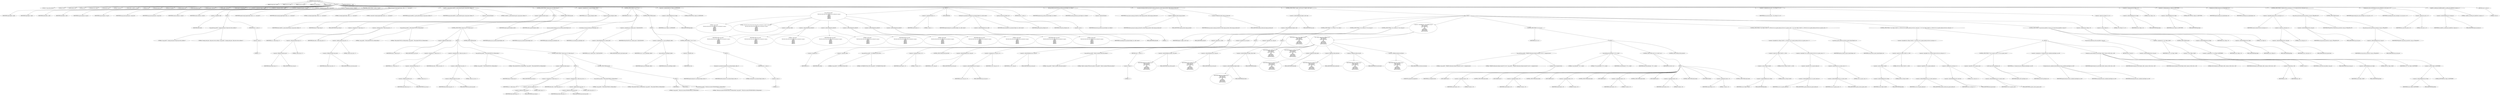digraph hostapd_notif_assoc {  
"1000117" [label = "(METHOD,hostapd_notif_assoc)" ]
"1000118" [label = "(PARAM,hostapd_data *hapd)" ]
"1000119" [label = "(PARAM,const u8 *addr)" ]
"1000120" [label = "(PARAM,const u8 *req_ies)" ]
"1000121" [label = "(PARAM,size_t req_ies_len)" ]
"1000122" [label = "(PARAM,int reassoc)" ]
"1000123" [label = "(BLOCK,,)" ]
"1000124" [label = "(LOCAL,v5: wpa_state_machine *)" ]
"1000125" [label = "(LOCAL,v6: u32)" ]
"1000126" [label = "(LOCAL,reason: u16)" ]
"1000127" [label = "(LOCAL,p: u8 *)" ]
"1000128" [label = "(LOCAL,buf: u8 [ 1064 ])" ]
"1000129" [label = "(LOCAL,ielen: size_t)" ]
"1000130" [label = "(LOCAL,ie: const u8 *)" ]
"1000131" [label = "(LOCAL,elems: ieee802_11_elems)" ]
"1000132" [label = "(LOCAL,res: int)" ]
"1000133" [label = "(LOCAL,new_assoc: int)" ]
"1000134" [label = "(LOCAL,sta: sta_info *)" ]
"1000135" [label = "(LOCAL,reassoca: int)" ]
"1000136" [label = "(LOCAL,req_ies_lena: size_t)" ]
"1000137" [label = "(LOCAL,req_iesa: const u8 *)" ]
"1000138" [label = "(LOCAL,addra: const u8 *)" ]
"1000139" [label = "(LOCAL,hapda: hostapd_data *)" ]
"1000140" [label = "(<operator>.assignment,hapda = hapd)" ]
"1000141" [label = "(IDENTIFIER,hapda,hapda = hapd)" ]
"1000142" [label = "(IDENTIFIER,hapd,hapda = hapd)" ]
"1000143" [label = "(<operator>.assignment,addra = addr)" ]
"1000144" [label = "(IDENTIFIER,addra,addra = addr)" ]
"1000145" [label = "(IDENTIFIER,addr,addra = addr)" ]
"1000146" [label = "(<operator>.assignment,req_iesa = req_ies)" ]
"1000147" [label = "(IDENTIFIER,req_iesa,req_iesa = req_ies)" ]
"1000148" [label = "(IDENTIFIER,req_ies,req_iesa = req_ies)" ]
"1000149" [label = "(<operator>.assignment,req_ies_lena = req_ies_len)" ]
"1000150" [label = "(IDENTIFIER,req_ies_lena,req_ies_lena = req_ies_len)" ]
"1000151" [label = "(IDENTIFIER,req_ies_len,req_ies_lena = req_ies_len)" ]
"1000152" [label = "(<operator>.assignment,reassoca = reassoc)" ]
"1000153" [label = "(IDENTIFIER,reassoca,reassoca = reassoc)" ]
"1000154" [label = "(IDENTIFIER,reassoc,reassoca = reassoc)" ]
"1000155" [label = "(CONTROL_STRUCTURE,if ( !addr ),if ( !addr ))" ]
"1000156" [label = "(<operator>.logicalNot,!addr)" ]
"1000157" [label = "(IDENTIFIER,addr,!addr)" ]
"1000158" [label = "(BLOCK,,)" ]
"1000159" [label = "(wpa_printf,wpa_printf(2, \"hostapd_notif_assoc: Skip event with no address\"))" ]
"1000160" [label = "(LITERAL,2,wpa_printf(2, \"hostapd_notif_assoc: Skip event with no address\"))" ]
"1000161" [label = "(LITERAL,\"hostapd_notif_assoc: Skip event with no address\",wpa_printf(2, \"hostapd_notif_assoc: Skip event with no address\"))" ]
"1000162" [label = "(RETURN,return -1;,return -1;)" ]
"1000163" [label = "(<operator>.minus,-1)" ]
"1000164" [label = "(LITERAL,1,-1)" ]
"1000165" [label = "(hostapd_logger,hostapd_logger(hapda, addra, 1u, 2, \"associated\"))" ]
"1000166" [label = "(IDENTIFIER,hapda,hostapd_logger(hapda, addra, 1u, 2, \"associated\"))" ]
"1000167" [label = "(IDENTIFIER,addra,hostapd_logger(hapda, addra, 1u, 2, \"associated\"))" ]
"1000168" [label = "(LITERAL,1u,hostapd_logger(hapda, addra, 1u, 2, \"associated\"))" ]
"1000169" [label = "(LITERAL,2,hostapd_logger(hapda, addra, 1u, 2, \"associated\"))" ]
"1000170" [label = "(LITERAL,\"associated\",hostapd_logger(hapda, addra, 1u, 2, \"associated\"))" ]
"1000171" [label = "(ieee802_11_parse_elems,ieee802_11_parse_elems(req_iesa, req_ies_lena, &elems, 0))" ]
"1000172" [label = "(IDENTIFIER,req_iesa,ieee802_11_parse_elems(req_iesa, req_ies_lena, &elems, 0))" ]
"1000173" [label = "(IDENTIFIER,req_ies_lena,ieee802_11_parse_elems(req_iesa, req_ies_lena, &elems, 0))" ]
"1000174" [label = "(<operator>.addressOf,&elems)" ]
"1000175" [label = "(IDENTIFIER,elems,ieee802_11_parse_elems(req_iesa, req_ies_lena, &elems, 0))" ]
"1000176" [label = "(LITERAL,0,ieee802_11_parse_elems(req_iesa, req_ies_lena, &elems, 0))" ]
"1000177" [label = "(CONTROL_STRUCTURE,if ( elems.wps_ie ),if ( elems.wps_ie ))" ]
"1000178" [label = "(<operator>.fieldAccess,elems.wps_ie)" ]
"1000179" [label = "(IDENTIFIER,elems,if ( elems.wps_ie ))" ]
"1000180" [label = "(FIELD_IDENTIFIER,wps_ie,wps_ie)" ]
"1000181" [label = "(BLOCK,,)" ]
"1000182" [label = "(<operator>.assignment,ie = elems.wps_ie - 2)" ]
"1000183" [label = "(IDENTIFIER,ie,ie = elems.wps_ie - 2)" ]
"1000184" [label = "(<operator>.subtraction,elems.wps_ie - 2)" ]
"1000185" [label = "(<operator>.fieldAccess,elems.wps_ie)" ]
"1000186" [label = "(IDENTIFIER,elems,elems.wps_ie - 2)" ]
"1000187" [label = "(FIELD_IDENTIFIER,wps_ie,wps_ie)" ]
"1000188" [label = "(LITERAL,2,elems.wps_ie - 2)" ]
"1000189" [label = "(<operator>.assignment,ielen = elems.wps_ie_len + 2)" ]
"1000190" [label = "(IDENTIFIER,ielen,ielen = elems.wps_ie_len + 2)" ]
"1000191" [label = "(<operator>.addition,elems.wps_ie_len + 2)" ]
"1000192" [label = "(<operator>.fieldAccess,elems.wps_ie_len)" ]
"1000193" [label = "(IDENTIFIER,elems,elems.wps_ie_len + 2)" ]
"1000194" [label = "(FIELD_IDENTIFIER,wps_ie_len,wps_ie_len)" ]
"1000195" [label = "(LITERAL,2,elems.wps_ie_len + 2)" ]
"1000196" [label = "(wpa_printf,wpa_printf(2, \"STA included WPS IE in (Re)AssocReq\"))" ]
"1000197" [label = "(LITERAL,2,wpa_printf(2, \"STA included WPS IE in (Re)AssocReq\"))" ]
"1000198" [label = "(LITERAL,\"STA included WPS IE in (Re)AssocReq\",wpa_printf(2, \"STA included WPS IE in (Re)AssocReq\"))" ]
"1000199" [label = "(CONTROL_STRUCTURE,else,else)" ]
"1000200" [label = "(CONTROL_STRUCTURE,if ( elems.rsn_ie ),if ( elems.rsn_ie ))" ]
"1000201" [label = "(<operator>.fieldAccess,elems.rsn_ie)" ]
"1000202" [label = "(IDENTIFIER,elems,if ( elems.rsn_ie ))" ]
"1000203" [label = "(FIELD_IDENTIFIER,rsn_ie,rsn_ie)" ]
"1000204" [label = "(BLOCK,,)" ]
"1000205" [label = "(<operator>.assignment,ie = elems.rsn_ie - 2)" ]
"1000206" [label = "(IDENTIFIER,ie,ie = elems.rsn_ie - 2)" ]
"1000207" [label = "(<operator>.subtraction,elems.rsn_ie - 2)" ]
"1000208" [label = "(<operator>.fieldAccess,elems.rsn_ie)" ]
"1000209" [label = "(IDENTIFIER,elems,elems.rsn_ie - 2)" ]
"1000210" [label = "(FIELD_IDENTIFIER,rsn_ie,rsn_ie)" ]
"1000211" [label = "(LITERAL,2,elems.rsn_ie - 2)" ]
"1000212" [label = "(<operator>.assignment,ielen = elems.rsn_ie_len + 2)" ]
"1000213" [label = "(IDENTIFIER,ielen,ielen = elems.rsn_ie_len + 2)" ]
"1000214" [label = "(<operator>.addition,elems.rsn_ie_len + 2)" ]
"1000215" [label = "(<operator>.fieldAccess,elems.rsn_ie_len)" ]
"1000216" [label = "(IDENTIFIER,elems,elems.rsn_ie_len + 2)" ]
"1000217" [label = "(FIELD_IDENTIFIER,rsn_ie_len,rsn_ie_len)" ]
"1000218" [label = "(LITERAL,2,elems.rsn_ie_len + 2)" ]
"1000219" [label = "(wpa_printf,wpa_printf(2, \"STA included RSN IE in (Re)AssocReq\"))" ]
"1000220" [label = "(LITERAL,2,wpa_printf(2, \"STA included RSN IE in (Re)AssocReq\"))" ]
"1000221" [label = "(LITERAL,\"STA included RSN IE in (Re)AssocReq\",wpa_printf(2, \"STA included RSN IE in (Re)AssocReq\"))" ]
"1000222" [label = "(CONTROL_STRUCTURE,else,else)" ]
"1000223" [label = "(CONTROL_STRUCTURE,if ( elems.wpa_ie ),if ( elems.wpa_ie ))" ]
"1000224" [label = "(<operator>.fieldAccess,elems.wpa_ie)" ]
"1000225" [label = "(IDENTIFIER,elems,if ( elems.wpa_ie ))" ]
"1000226" [label = "(FIELD_IDENTIFIER,wpa_ie,wpa_ie)" ]
"1000227" [label = "(BLOCK,,)" ]
"1000228" [label = "(<operator>.assignment,ie = elems.wpa_ie - 2)" ]
"1000229" [label = "(IDENTIFIER,ie,ie = elems.wpa_ie - 2)" ]
"1000230" [label = "(<operator>.subtraction,elems.wpa_ie - 2)" ]
"1000231" [label = "(<operator>.fieldAccess,elems.wpa_ie)" ]
"1000232" [label = "(IDENTIFIER,elems,elems.wpa_ie - 2)" ]
"1000233" [label = "(FIELD_IDENTIFIER,wpa_ie,wpa_ie)" ]
"1000234" [label = "(LITERAL,2,elems.wpa_ie - 2)" ]
"1000235" [label = "(<operator>.assignment,ielen = elems.wpa_ie_len + 2)" ]
"1000236" [label = "(IDENTIFIER,ielen,ielen = elems.wpa_ie_len + 2)" ]
"1000237" [label = "(<operator>.addition,elems.wpa_ie_len + 2)" ]
"1000238" [label = "(<operator>.fieldAccess,elems.wpa_ie_len)" ]
"1000239" [label = "(IDENTIFIER,elems,elems.wpa_ie_len + 2)" ]
"1000240" [label = "(FIELD_IDENTIFIER,wpa_ie_len,wpa_ie_len)" ]
"1000241" [label = "(LITERAL,2,elems.wpa_ie_len + 2)" ]
"1000242" [label = "(wpa_printf,wpa_printf(2, \"STA included WPA IE in (Re)AssocReq\"))" ]
"1000243" [label = "(LITERAL,2,wpa_printf(2, \"STA included WPA IE in (Re)AssocReq\"))" ]
"1000244" [label = "(LITERAL,\"STA included WPA IE in (Re)AssocReq\",wpa_printf(2, \"STA included WPA IE in (Re)AssocReq\"))" ]
"1000245" [label = "(CONTROL_STRUCTURE,else,else)" ]
"1000246" [label = "(BLOCK,,)" ]
"1000247" [label = "(IDENTIFIER,L,)" ]
"1000248" [label = "(IDENTIFIER,L,)" ]
"1000249" [label = "(wpa_printf,wpa_printf(2, \"STA did not include WPS/RSN/WPA IE in (Re)AssocReq\"))" ]
"1000250" [label = "(LITERAL,2,wpa_printf(2, \"STA did not include WPS/RSN/WPA IE in (Re)AssocReq\"))" ]
"1000251" [label = "(LITERAL,\"STA did not include WPS/RSN/WPA IE in (Re)AssocReq\",wpa_printf(2, \"STA did not include WPS/RSN/WPA IE in (Re)AssocReq\"))" ]
"1000252" [label = "(<operator>.assignment,sta = ap_get_sta(hapda, addra))" ]
"1000253" [label = "(IDENTIFIER,sta,sta = ap_get_sta(hapda, addra))" ]
"1000254" [label = "(ap_get_sta,ap_get_sta(hapda, addra))" ]
"1000255" [label = "(IDENTIFIER,hapda,ap_get_sta(hapda, addra))" ]
"1000256" [label = "(IDENTIFIER,addra,ap_get_sta(hapda, addra))" ]
"1000257" [label = "(CONTROL_STRUCTURE,if ( sta ),if ( sta ))" ]
"1000258" [label = "(IDENTIFIER,sta,if ( sta ))" ]
"1000259" [label = "(BLOCK,,)" ]
"1000260" [label = "(ap_sta_no_session_timeout,ap_sta_no_session_timeout(hapda, sta))" ]
"1000261" [label = "(IDENTIFIER,hapda,ap_sta_no_session_timeout(hapda, sta))" ]
"1000262" [label = "(IDENTIFIER,sta,ap_sta_no_session_timeout(hapda, sta))" ]
"1000263" [label = "(accounting_sta_stop,accounting_sta_stop(hapda, sta))" ]
"1000264" [label = "(IDENTIFIER,hapda,accounting_sta_stop(hapda, sta))" ]
"1000265" [label = "(IDENTIFIER,sta,accounting_sta_stop(hapda, sta))" ]
"1000266" [label = "(<operator>.assignment,sta->timeout_next = STA_NULLFUNC)" ]
"1000267" [label = "(<operator>.indirectFieldAccess,sta->timeout_next)" ]
"1000268" [label = "(IDENTIFIER,sta,sta->timeout_next = STA_NULLFUNC)" ]
"1000269" [label = "(FIELD_IDENTIFIER,timeout_next,timeout_next)" ]
"1000270" [label = "(IDENTIFIER,STA_NULLFUNC,sta->timeout_next = STA_NULLFUNC)" ]
"1000271" [label = "(CONTROL_STRUCTURE,else,else)" ]
"1000272" [label = "(BLOCK,,)" ]
"1000273" [label = "(<operator>.assignment,sta = ap_sta_add(hapda, addra))" ]
"1000274" [label = "(IDENTIFIER,sta,sta = ap_sta_add(hapda, addra))" ]
"1000275" [label = "(ap_sta_add,ap_sta_add(hapda, addra))" ]
"1000276" [label = "(IDENTIFIER,hapda,ap_sta_add(hapda, addra))" ]
"1000277" [label = "(IDENTIFIER,addra,ap_sta_add(hapda, addra))" ]
"1000278" [label = "(CONTROL_STRUCTURE,if ( !sta ),if ( !sta ))" ]
"1000279" [label = "(<operator>.logicalNot,!sta)" ]
"1000280" [label = "(IDENTIFIER,sta,!sta)" ]
"1000281" [label = "(BLOCK,,)" ]
"1000282" [label = "(hostapd_drv_sta_disassoc,hostapd_drv_sta_disassoc(hapda, addra, 5))" ]
"1000283" [label = "(IDENTIFIER,hapda,hostapd_drv_sta_disassoc(hapda, addra, 5))" ]
"1000284" [label = "(IDENTIFIER,addra,hostapd_drv_sta_disassoc(hapda, addra, 5))" ]
"1000285" [label = "(LITERAL,5,hostapd_drv_sta_disassoc(hapda, addra, 5))" ]
"1000286" [label = "(RETURN,return -1;,return -1;)" ]
"1000287" [label = "(<operator>.minus,-1)" ]
"1000288" [label = "(LITERAL,1,-1)" ]
"1000289" [label = "(<operators>.assignmentAnd,sta->flags &= 0xFFFECFFF)" ]
"1000290" [label = "(<operator>.indirectFieldAccess,sta->flags)" ]
"1000291" [label = "(IDENTIFIER,sta,sta->flags &= 0xFFFECFFF)" ]
"1000292" [label = "(FIELD_IDENTIFIER,flags,flags)" ]
"1000293" [label = "(LITERAL,0xFFFECFFF,sta->flags &= 0xFFFECFFF)" ]
"1000294" [label = "(BLOCK,,)" ]
"1000295" [label = "(wpa_printf,wpa_printf(\n      3,\n      \"STA %02x:%02x:%02x:%02x:%02x:%02x not allowed to connect\",\n      *addra,\n      addra[1],\n      addra[2],\n      addra[3],\n      addra[4],\n      addra[5]))" ]
"1000296" [label = "(LITERAL,3,wpa_printf(\n      3,\n      \"STA %02x:%02x:%02x:%02x:%02x:%02x not allowed to connect\",\n      *addra,\n      addra[1],\n      addra[2],\n      addra[3],\n      addra[4],\n      addra[5]))" ]
"1000297" [label = "(LITERAL,\"STA %02x:%02x:%02x:%02x:%02x:%02x not allowed to connect\",wpa_printf(\n      3,\n      \"STA %02x:%02x:%02x:%02x:%02x:%02x not allowed to connect\",\n      *addra,\n      addra[1],\n      addra[2],\n      addra[3],\n      addra[4],\n      addra[5]))" ]
"1000298" [label = "(<operator>.indirection,*addra)" ]
"1000299" [label = "(IDENTIFIER,addra,wpa_printf(\n      3,\n      \"STA %02x:%02x:%02x:%02x:%02x:%02x not allowed to connect\",\n      *addra,\n      addra[1],\n      addra[2],\n      addra[3],\n      addra[4],\n      addra[5]))" ]
"1000300" [label = "(<operator>.indirectIndexAccess,addra[1])" ]
"1000301" [label = "(IDENTIFIER,addra,wpa_printf(\n      3,\n      \"STA %02x:%02x:%02x:%02x:%02x:%02x not allowed to connect\",\n      *addra,\n      addra[1],\n      addra[2],\n      addra[3],\n      addra[4],\n      addra[5]))" ]
"1000302" [label = "(LITERAL,1,wpa_printf(\n      3,\n      \"STA %02x:%02x:%02x:%02x:%02x:%02x not allowed to connect\",\n      *addra,\n      addra[1],\n      addra[2],\n      addra[3],\n      addra[4],\n      addra[5]))" ]
"1000303" [label = "(<operator>.indirectIndexAccess,addra[2])" ]
"1000304" [label = "(IDENTIFIER,addra,wpa_printf(\n      3,\n      \"STA %02x:%02x:%02x:%02x:%02x:%02x not allowed to connect\",\n      *addra,\n      addra[1],\n      addra[2],\n      addra[3],\n      addra[4],\n      addra[5]))" ]
"1000305" [label = "(LITERAL,2,wpa_printf(\n      3,\n      \"STA %02x:%02x:%02x:%02x:%02x:%02x not allowed to connect\",\n      *addra,\n      addra[1],\n      addra[2],\n      addra[3],\n      addra[4],\n      addra[5]))" ]
"1000306" [label = "(<operator>.indirectIndexAccess,addra[3])" ]
"1000307" [label = "(IDENTIFIER,addra,wpa_printf(\n      3,\n      \"STA %02x:%02x:%02x:%02x:%02x:%02x not allowed to connect\",\n      *addra,\n      addra[1],\n      addra[2],\n      addra[3],\n      addra[4],\n      addra[5]))" ]
"1000308" [label = "(LITERAL,3,wpa_printf(\n      3,\n      \"STA %02x:%02x:%02x:%02x:%02x:%02x not allowed to connect\",\n      *addra,\n      addra[1],\n      addra[2],\n      addra[3],\n      addra[4],\n      addra[5]))" ]
"1000309" [label = "(<operator>.indirectIndexAccess,addra[4])" ]
"1000310" [label = "(IDENTIFIER,addra,wpa_printf(\n      3,\n      \"STA %02x:%02x:%02x:%02x:%02x:%02x not allowed to connect\",\n      *addra,\n      addra[1],\n      addra[2],\n      addra[3],\n      addra[4],\n      addra[5]))" ]
"1000311" [label = "(LITERAL,4,wpa_printf(\n      3,\n      \"STA %02x:%02x:%02x:%02x:%02x:%02x not allowed to connect\",\n      *addra,\n      addra[1],\n      addra[2],\n      addra[3],\n      addra[4],\n      addra[5]))" ]
"1000312" [label = "(<operator>.indirectIndexAccess,addra[5])" ]
"1000313" [label = "(IDENTIFIER,addra,wpa_printf(\n      3,\n      \"STA %02x:%02x:%02x:%02x:%02x:%02x not allowed to connect\",\n      *addra,\n      addra[1],\n      addra[2],\n      addra[3],\n      addra[4],\n      addra[5]))" ]
"1000314" [label = "(LITERAL,5,wpa_printf(\n      3,\n      \"STA %02x:%02x:%02x:%02x:%02x:%02x not allowed to connect\",\n      *addra,\n      addra[1],\n      addra[2],\n      addra[3],\n      addra[4],\n      addra[5]))" ]
"1000315" [label = "(<operator>.assignment,reason = 1)" ]
"1000316" [label = "(IDENTIFIER,reason,reason = 1)" ]
"1000317" [label = "(LITERAL,1,reason = 1)" ]
"1000318" [label = "(JUMP_TARGET,fail)" ]
"1000319" [label = "(hostapd_drv_sta_disassoc,hostapd_drv_sta_disassoc(hapda, sta->addr, reason))" ]
"1000320" [label = "(IDENTIFIER,hapda,hostapd_drv_sta_disassoc(hapda, sta->addr, reason))" ]
"1000321" [label = "(<operator>.indirectFieldAccess,sta->addr)" ]
"1000322" [label = "(IDENTIFIER,sta,hostapd_drv_sta_disassoc(hapda, sta->addr, reason))" ]
"1000323" [label = "(FIELD_IDENTIFIER,addr,addr)" ]
"1000324" [label = "(IDENTIFIER,reason,hostapd_drv_sta_disassoc(hapda, sta->addr, reason))" ]
"1000325" [label = "(ap_free_sta,ap_free_sta(hapda, sta))" ]
"1000326" [label = "(IDENTIFIER,hapda,ap_free_sta(hapda, sta))" ]
"1000327" [label = "(IDENTIFIER,sta,ap_free_sta(hapda, sta))" ]
"1000328" [label = "(RETURN,return -1;,return -1;)" ]
"1000329" [label = "(<operator>.minus,-1)" ]
"1000330" [label = "(LITERAL,1,-1)" ]
"1000331" [label = "(mbo_ap_check_sta_assoc,mbo_ap_check_sta_assoc(hapda, sta, &elems))" ]
"1000332" [label = "(IDENTIFIER,hapda,mbo_ap_check_sta_assoc(hapda, sta, &elems))" ]
"1000333" [label = "(IDENTIFIER,sta,mbo_ap_check_sta_assoc(hapda, sta, &elems))" ]
"1000334" [label = "(<operator>.addressOf,&elems)" ]
"1000335" [label = "(IDENTIFIER,elems,mbo_ap_check_sta_assoc(hapda, sta, &elems))" ]
"1000336" [label = "(ap_copy_sta_supp_op_classes,ap_copy_sta_supp_op_classes(sta, elems.supp_op_classes, elems.supp_op_classes_len))" ]
"1000337" [label = "(IDENTIFIER,sta,ap_copy_sta_supp_op_classes(sta, elems.supp_op_classes, elems.supp_op_classes_len))" ]
"1000338" [label = "(<operator>.fieldAccess,elems.supp_op_classes)" ]
"1000339" [label = "(IDENTIFIER,elems,ap_copy_sta_supp_op_classes(sta, elems.supp_op_classes, elems.supp_op_classes_len))" ]
"1000340" [label = "(FIELD_IDENTIFIER,supp_op_classes,supp_op_classes)" ]
"1000341" [label = "(<operator>.fieldAccess,elems.supp_op_classes_len)" ]
"1000342" [label = "(IDENTIFIER,elems,ap_copy_sta_supp_op_classes(sta, elems.supp_op_classes, elems.supp_op_classes_len))" ]
"1000343" [label = "(FIELD_IDENTIFIER,supp_op_classes_len,supp_op_classes_len)" ]
"1000344" [label = "(CONTROL_STRUCTURE,if ( hapda->conf->wpa ),if ( hapda->conf->wpa ))" ]
"1000345" [label = "(<operator>.indirectFieldAccess,hapda->conf->wpa)" ]
"1000346" [label = "(<operator>.indirectFieldAccess,hapda->conf)" ]
"1000347" [label = "(IDENTIFIER,hapda,if ( hapda->conf->wpa ))" ]
"1000348" [label = "(FIELD_IDENTIFIER,conf,conf)" ]
"1000349" [label = "(FIELD_IDENTIFIER,wpa,wpa)" ]
"1000350" [label = "(BLOCK,,)" ]
"1000351" [label = "(CONTROL_STRUCTURE,if ( !ie || !ielen ),if ( !ie || !ielen ))" ]
"1000352" [label = "(<operator>.logicalOr,!ie || !ielen)" ]
"1000353" [label = "(<operator>.logicalNot,!ie)" ]
"1000354" [label = "(IDENTIFIER,ie,!ie)" ]
"1000355" [label = "(<operator>.logicalNot,!ielen)" ]
"1000356" [label = "(IDENTIFIER,ielen,!ielen)" ]
"1000357" [label = "(BLOCK,,)" ]
"1000358" [label = "(wpa_printf,wpa_printf(2, \"No WPA/RSN IE from STA\"))" ]
"1000359" [label = "(LITERAL,2,wpa_printf(2, \"No WPA/RSN IE from STA\"))" ]
"1000360" [label = "(LITERAL,\"No WPA/RSN IE from STA\",wpa_printf(2, \"No WPA/RSN IE from STA\"))" ]
"1000361" [label = "(<operator>.assignment,reason = 13)" ]
"1000362" [label = "(IDENTIFIER,reason,reason = 13)" ]
"1000363" [label = "(LITERAL,13,reason = 13)" ]
"1000364" [label = "(CONTROL_STRUCTURE,goto fail;,goto fail;)" ]
"1000365" [label = "(CONTROL_STRUCTURE,if ( !sta->wpa_sm ),if ( !sta->wpa_sm ))" ]
"1000366" [label = "(<operator>.logicalNot,!sta->wpa_sm)" ]
"1000367" [label = "(<operator>.indirectFieldAccess,sta->wpa_sm)" ]
"1000368" [label = "(IDENTIFIER,sta,!sta->wpa_sm)" ]
"1000369" [label = "(FIELD_IDENTIFIER,wpa_sm,wpa_sm)" ]
"1000370" [label = "(BLOCK,,)" ]
"1000371" [label = "(<operator>.assignment,sta->wpa_sm = v5)" ]
"1000372" [label = "(<operator>.indirectFieldAccess,sta->wpa_sm)" ]
"1000373" [label = "(IDENTIFIER,sta,sta->wpa_sm = v5)" ]
"1000374" [label = "(FIELD_IDENTIFIER,wpa_sm,wpa_sm)" ]
"1000375" [label = "(IDENTIFIER,v5,sta->wpa_sm = v5)" ]
"1000376" [label = "(CONTROL_STRUCTURE,if ( !sta->wpa_sm ),if ( !sta->wpa_sm ))" ]
"1000377" [label = "(<operator>.logicalNot,!sta->wpa_sm)" ]
"1000378" [label = "(<operator>.indirectFieldAccess,sta->wpa_sm)" ]
"1000379" [label = "(IDENTIFIER,sta,!sta->wpa_sm)" ]
"1000380" [label = "(FIELD_IDENTIFIER,wpa_sm,wpa_sm)" ]
"1000381" [label = "(BLOCK,,)" ]
"1000382" [label = "(wpa_printf,wpa_printf(5, \"Failed to initialize WPA state machine\"))" ]
"1000383" [label = "(LITERAL,5,wpa_printf(5, \"Failed to initialize WPA state machine\"))" ]
"1000384" [label = "(LITERAL,\"Failed to initialize WPA state machine\",wpa_printf(5, \"Failed to initialize WPA state machine\"))" ]
"1000385" [label = "(RETURN,return -1;,return -1;)" ]
"1000386" [label = "(<operator>.minus,-1)" ]
"1000387" [label = "(LITERAL,1,-1)" ]
"1000388" [label = "(<operator>.assignment,res = wpa_validate_wpa_ie(\n            hapda->wpa_auth,\n            sta->wpa_sm,\n            hapda->iface->freq,\n            ie,\n            ielen,\n            elems.mdie,\n            elems.mdie_len,\n            elems.owe_dh,\n            elems.owe_dh_len))" ]
"1000389" [label = "(IDENTIFIER,res,res = wpa_validate_wpa_ie(\n            hapda->wpa_auth,\n            sta->wpa_sm,\n            hapda->iface->freq,\n            ie,\n            ielen,\n            elems.mdie,\n            elems.mdie_len,\n            elems.owe_dh,\n            elems.owe_dh_len))" ]
"1000390" [label = "(wpa_validate_wpa_ie,wpa_validate_wpa_ie(\n            hapda->wpa_auth,\n            sta->wpa_sm,\n            hapda->iface->freq,\n            ie,\n            ielen,\n            elems.mdie,\n            elems.mdie_len,\n            elems.owe_dh,\n            elems.owe_dh_len))" ]
"1000391" [label = "(<operator>.indirectFieldAccess,hapda->wpa_auth)" ]
"1000392" [label = "(IDENTIFIER,hapda,wpa_validate_wpa_ie(\n            hapda->wpa_auth,\n            sta->wpa_sm,\n            hapda->iface->freq,\n            ie,\n            ielen,\n            elems.mdie,\n            elems.mdie_len,\n            elems.owe_dh,\n            elems.owe_dh_len))" ]
"1000393" [label = "(FIELD_IDENTIFIER,wpa_auth,wpa_auth)" ]
"1000394" [label = "(<operator>.indirectFieldAccess,sta->wpa_sm)" ]
"1000395" [label = "(IDENTIFIER,sta,wpa_validate_wpa_ie(\n            hapda->wpa_auth,\n            sta->wpa_sm,\n            hapda->iface->freq,\n            ie,\n            ielen,\n            elems.mdie,\n            elems.mdie_len,\n            elems.owe_dh,\n            elems.owe_dh_len))" ]
"1000396" [label = "(FIELD_IDENTIFIER,wpa_sm,wpa_sm)" ]
"1000397" [label = "(<operator>.indirectFieldAccess,hapda->iface->freq)" ]
"1000398" [label = "(<operator>.indirectFieldAccess,hapda->iface)" ]
"1000399" [label = "(IDENTIFIER,hapda,wpa_validate_wpa_ie(\n            hapda->wpa_auth,\n            sta->wpa_sm,\n            hapda->iface->freq,\n            ie,\n            ielen,\n            elems.mdie,\n            elems.mdie_len,\n            elems.owe_dh,\n            elems.owe_dh_len))" ]
"1000400" [label = "(FIELD_IDENTIFIER,iface,iface)" ]
"1000401" [label = "(FIELD_IDENTIFIER,freq,freq)" ]
"1000402" [label = "(IDENTIFIER,ie,wpa_validate_wpa_ie(\n            hapda->wpa_auth,\n            sta->wpa_sm,\n            hapda->iface->freq,\n            ie,\n            ielen,\n            elems.mdie,\n            elems.mdie_len,\n            elems.owe_dh,\n            elems.owe_dh_len))" ]
"1000403" [label = "(IDENTIFIER,ielen,wpa_validate_wpa_ie(\n            hapda->wpa_auth,\n            sta->wpa_sm,\n            hapda->iface->freq,\n            ie,\n            ielen,\n            elems.mdie,\n            elems.mdie_len,\n            elems.owe_dh,\n            elems.owe_dh_len))" ]
"1000404" [label = "(<operator>.fieldAccess,elems.mdie)" ]
"1000405" [label = "(IDENTIFIER,elems,wpa_validate_wpa_ie(\n            hapda->wpa_auth,\n            sta->wpa_sm,\n            hapda->iface->freq,\n            ie,\n            ielen,\n            elems.mdie,\n            elems.mdie_len,\n            elems.owe_dh,\n            elems.owe_dh_len))" ]
"1000406" [label = "(FIELD_IDENTIFIER,mdie,mdie)" ]
"1000407" [label = "(<operator>.fieldAccess,elems.mdie_len)" ]
"1000408" [label = "(IDENTIFIER,elems,wpa_validate_wpa_ie(\n            hapda->wpa_auth,\n            sta->wpa_sm,\n            hapda->iface->freq,\n            ie,\n            ielen,\n            elems.mdie,\n            elems.mdie_len,\n            elems.owe_dh,\n            elems.owe_dh_len))" ]
"1000409" [label = "(FIELD_IDENTIFIER,mdie_len,mdie_len)" ]
"1000410" [label = "(<operator>.fieldAccess,elems.owe_dh)" ]
"1000411" [label = "(IDENTIFIER,elems,wpa_validate_wpa_ie(\n            hapda->wpa_auth,\n            sta->wpa_sm,\n            hapda->iface->freq,\n            ie,\n            ielen,\n            elems.mdie,\n            elems.mdie_len,\n            elems.owe_dh,\n            elems.owe_dh_len))" ]
"1000412" [label = "(FIELD_IDENTIFIER,owe_dh,owe_dh)" ]
"1000413" [label = "(<operator>.fieldAccess,elems.owe_dh_len)" ]
"1000414" [label = "(IDENTIFIER,elems,wpa_validate_wpa_ie(\n            hapda->wpa_auth,\n            sta->wpa_sm,\n            hapda->iface->freq,\n            ie,\n            ielen,\n            elems.mdie,\n            elems.mdie_len,\n            elems.owe_dh,\n            elems.owe_dh_len))" ]
"1000415" [label = "(FIELD_IDENTIFIER,owe_dh_len,owe_dh_len)" ]
"1000416" [label = "(CONTROL_STRUCTURE,if ( res ),if ( res ))" ]
"1000417" [label = "(IDENTIFIER,res,if ( res ))" ]
"1000418" [label = "(BLOCK,,)" ]
"1000419" [label = "(wpa_printf,wpa_printf(2, \"WPA/RSN information element rejected? (res %u)\", (unsigned int)res))" ]
"1000420" [label = "(LITERAL,2,wpa_printf(2, \"WPA/RSN information element rejected? (res %u)\", (unsigned int)res))" ]
"1000421" [label = "(LITERAL,\"WPA/RSN information element rejected? (res %u)\",wpa_printf(2, \"WPA/RSN information element rejected? (res %u)\", (unsigned int)res))" ]
"1000422" [label = "(<operator>.cast,(unsigned int)res)" ]
"1000423" [label = "(UNKNOWN,unsigned int,unsigned int)" ]
"1000424" [label = "(IDENTIFIER,res,(unsigned int)res)" ]
"1000425" [label = "(wpa_hexdump,wpa_hexdump(2, \"IE\", ie, ielen))" ]
"1000426" [label = "(LITERAL,2,wpa_hexdump(2, \"IE\", ie, ielen))" ]
"1000427" [label = "(LITERAL,\"IE\",wpa_hexdump(2, \"IE\", ie, ielen))" ]
"1000428" [label = "(IDENTIFIER,ie,wpa_hexdump(2, \"IE\", ie, ielen))" ]
"1000429" [label = "(IDENTIFIER,ielen,wpa_hexdump(2, \"IE\", ie, ielen))" ]
"1000430" [label = "(CONTROL_STRUCTURE,switch ( res ),switch ( res ))" ]
"1000431" [label = "(IDENTIFIER,res,switch ( res ))" ]
"1000432" [label = "(BLOCK,,)" ]
"1000433" [label = "(JUMP_TARGET,case 2)" ]
"1000434" [label = "(<operator>.assignment,reason = 18)" ]
"1000435" [label = "(IDENTIFIER,reason,reason = 18)" ]
"1000436" [label = "(LITERAL,18,reason = 18)" ]
"1000437" [label = "(CONTROL_STRUCTURE,break;,break;)" ]
"1000438" [label = "(JUMP_TARGET,case 3)" ]
"1000439" [label = "(<operator>.assignment,reason = 19)" ]
"1000440" [label = "(IDENTIFIER,reason,reason = 19)" ]
"1000441" [label = "(LITERAL,19,reason = 19)" ]
"1000442" [label = "(CONTROL_STRUCTURE,break;,break;)" ]
"1000443" [label = "(JUMP_TARGET,case 4)" ]
"1000444" [label = "(<operator>.assignment,reason = 20)" ]
"1000445" [label = "(IDENTIFIER,reason,reason = 20)" ]
"1000446" [label = "(LITERAL,20,reason = 20)" ]
"1000447" [label = "(CONTROL_STRUCTURE,break;,break;)" ]
"1000448" [label = "(JUMP_TARGET,case 7)" ]
"1000449" [label = "(<operator>.assignment,reason = 13)" ]
"1000450" [label = "(IDENTIFIER,reason,reason = 13)" ]
"1000451" [label = "(LITERAL,13,reason = 13)" ]
"1000452" [label = "(CONTROL_STRUCTURE,break;,break;)" ]
"1000453" [label = "(JUMP_TARGET,case 8)" ]
"1000454" [label = "(<operator>.assignment,reason = 24)" ]
"1000455" [label = "(IDENTIFIER,reason,reason = 24)" ]
"1000456" [label = "(LITERAL,24,reason = 24)" ]
"1000457" [label = "(CONTROL_STRUCTURE,break;,break;)" ]
"1000458" [label = "(JUMP_TARGET,default)" ]
"1000459" [label = "(<operator>.assignment,reason = 13)" ]
"1000460" [label = "(IDENTIFIER,reason,reason = 13)" ]
"1000461" [label = "(LITERAL,13,reason = 13)" ]
"1000462" [label = "(CONTROL_STRUCTURE,break;,break;)" ]
"1000463" [label = "(CONTROL_STRUCTURE,goto fail;,goto fail;)" ]
"1000464" [label = "(CONTROL_STRUCTURE,if ( (sta->flags & 0x402) == 1026 && !sta->sa_query_timed_out && sta->sa_query_count > 0 ),if ( (sta->flags & 0x402) == 1026 && !sta->sa_query_timed_out && sta->sa_query_count > 0 ))" ]
"1000465" [label = "(<operator>.logicalAnd,(sta->flags & 0x402) == 1026 && !sta->sa_query_timed_out && sta->sa_query_count > 0)" ]
"1000466" [label = "(<operator>.equals,(sta->flags & 0x402) == 1026)" ]
"1000467" [label = "(<operator>.and,sta->flags & 0x402)" ]
"1000468" [label = "(<operator>.indirectFieldAccess,sta->flags)" ]
"1000469" [label = "(IDENTIFIER,sta,sta->flags & 0x402)" ]
"1000470" [label = "(FIELD_IDENTIFIER,flags,flags)" ]
"1000471" [label = "(LITERAL,0x402,sta->flags & 0x402)" ]
"1000472" [label = "(LITERAL,1026,(sta->flags & 0x402) == 1026)" ]
"1000473" [label = "(<operator>.logicalAnd,!sta->sa_query_timed_out && sta->sa_query_count > 0)" ]
"1000474" [label = "(<operator>.logicalNot,!sta->sa_query_timed_out)" ]
"1000475" [label = "(<operator>.indirectFieldAccess,sta->sa_query_timed_out)" ]
"1000476" [label = "(IDENTIFIER,sta,!sta->sa_query_timed_out)" ]
"1000477" [label = "(FIELD_IDENTIFIER,sa_query_timed_out,sa_query_timed_out)" ]
"1000478" [label = "(<operator>.greaterThan,sta->sa_query_count > 0)" ]
"1000479" [label = "(<operator>.indirectFieldAccess,sta->sa_query_count)" ]
"1000480" [label = "(IDENTIFIER,sta,sta->sa_query_count > 0)" ]
"1000481" [label = "(FIELD_IDENTIFIER,sa_query_count,sa_query_count)" ]
"1000482" [label = "(LITERAL,0,sta->sa_query_count > 0)" ]
"1000483" [label = "(ap_check_sa_query_timeout,ap_check_sa_query_timeout(hapda, sta))" ]
"1000484" [label = "(IDENTIFIER,hapda,ap_check_sa_query_timeout(hapda, sta))" ]
"1000485" [label = "(IDENTIFIER,sta,ap_check_sa_query_timeout(hapda, sta))" ]
"1000486" [label = "(CONTROL_STRUCTURE,if ( (sta->flags & 0x402) == 1026 && !sta->sa_query_timed_out && sta->auth_alg != 2 ),if ( (sta->flags & 0x402) == 1026 && !sta->sa_query_timed_out && sta->auth_alg != 2 ))" ]
"1000487" [label = "(<operator>.logicalAnd,(sta->flags & 0x402) == 1026 && !sta->sa_query_timed_out && sta->auth_alg != 2)" ]
"1000488" [label = "(<operator>.equals,(sta->flags & 0x402) == 1026)" ]
"1000489" [label = "(<operator>.and,sta->flags & 0x402)" ]
"1000490" [label = "(<operator>.indirectFieldAccess,sta->flags)" ]
"1000491" [label = "(IDENTIFIER,sta,sta->flags & 0x402)" ]
"1000492" [label = "(FIELD_IDENTIFIER,flags,flags)" ]
"1000493" [label = "(LITERAL,0x402,sta->flags & 0x402)" ]
"1000494" [label = "(LITERAL,1026,(sta->flags & 0x402) == 1026)" ]
"1000495" [label = "(<operator>.logicalAnd,!sta->sa_query_timed_out && sta->auth_alg != 2)" ]
"1000496" [label = "(<operator>.logicalNot,!sta->sa_query_timed_out)" ]
"1000497" [label = "(<operator>.indirectFieldAccess,sta->sa_query_timed_out)" ]
"1000498" [label = "(IDENTIFIER,sta,!sta->sa_query_timed_out)" ]
"1000499" [label = "(FIELD_IDENTIFIER,sa_query_timed_out,sa_query_timed_out)" ]
"1000500" [label = "(<operator>.notEquals,sta->auth_alg != 2)" ]
"1000501" [label = "(<operator>.indirectFieldAccess,sta->auth_alg)" ]
"1000502" [label = "(IDENTIFIER,sta,sta->auth_alg != 2)" ]
"1000503" [label = "(FIELD_IDENTIFIER,auth_alg,auth_alg)" ]
"1000504" [label = "(LITERAL,2,sta->auth_alg != 2)" ]
"1000505" [label = "(BLOCK,,)" ]
"1000506" [label = "(CONTROL_STRUCTURE,if ( !sta->sa_query_count ),if ( !sta->sa_query_count ))" ]
"1000507" [label = "(<operator>.logicalNot,!sta->sa_query_count)" ]
"1000508" [label = "(<operator>.indirectFieldAccess,sta->sa_query_count)" ]
"1000509" [label = "(IDENTIFIER,sta,!sta->sa_query_count)" ]
"1000510" [label = "(FIELD_IDENTIFIER,sa_query_count,sa_query_count)" ]
"1000511" [label = "(hc_BN_cmp,hc_BN_cmp(hapda, sta))" ]
"1000512" [label = "(IDENTIFIER,hapda,hc_BN_cmp(hapda, sta))" ]
"1000513" [label = "(IDENTIFIER,sta,hc_BN_cmp(hapda, sta))" ]
"1000514" [label = "(<operator>.assignment,p = hostapd_eid_assoc_comeback_time(hapda, sta, buf))" ]
"1000515" [label = "(IDENTIFIER,p,p = hostapd_eid_assoc_comeback_time(hapda, sta, buf))" ]
"1000516" [label = "(hostapd_eid_assoc_comeback_time,hostapd_eid_assoc_comeback_time(hapda, sta, buf))" ]
"1000517" [label = "(IDENTIFIER,hapda,hostapd_eid_assoc_comeback_time(hapda, sta, buf))" ]
"1000518" [label = "(IDENTIFIER,sta,hostapd_eid_assoc_comeback_time(hapda, sta, buf))" ]
"1000519" [label = "(IDENTIFIER,buf,hostapd_eid_assoc_comeback_time(hapda, sta, buf))" ]
"1000520" [label = "(hostapd_sta_assoc,hostapd_sta_assoc(hapda, addra, reassoca, 0x1Eu, buf, p - buf))" ]
"1000521" [label = "(IDENTIFIER,hapda,hostapd_sta_assoc(hapda, addra, reassoca, 0x1Eu, buf, p - buf))" ]
"1000522" [label = "(IDENTIFIER,addra,hostapd_sta_assoc(hapda, addra, reassoca, 0x1Eu, buf, p - buf))" ]
"1000523" [label = "(IDENTIFIER,reassoca,hostapd_sta_assoc(hapda, addra, reassoca, 0x1Eu, buf, p - buf))" ]
"1000524" [label = "(LITERAL,0x1Eu,hostapd_sta_assoc(hapda, addra, reassoca, 0x1Eu, buf, p - buf))" ]
"1000525" [label = "(IDENTIFIER,buf,hostapd_sta_assoc(hapda, addra, reassoca, 0x1Eu, buf, p - buf))" ]
"1000526" [label = "(<operator>.subtraction,p - buf)" ]
"1000527" [label = "(IDENTIFIER,p,p - buf)" ]
"1000528" [label = "(IDENTIFIER,buf,p - buf)" ]
"1000529" [label = "(RETURN,return 0;,return 0;)" ]
"1000530" [label = "(LITERAL,0,return 0;)" ]
"1000531" [label = "(CONTROL_STRUCTURE,if ( wpa_auth_uses_mfp(sta->wpa_sm) ),if ( wpa_auth_uses_mfp(sta->wpa_sm) ))" ]
"1000532" [label = "(wpa_auth_uses_mfp,wpa_auth_uses_mfp(sta->wpa_sm))" ]
"1000533" [label = "(<operator>.indirectFieldAccess,sta->wpa_sm)" ]
"1000534" [label = "(IDENTIFIER,sta,wpa_auth_uses_mfp(sta->wpa_sm))" ]
"1000535" [label = "(FIELD_IDENTIFIER,wpa_sm,wpa_sm)" ]
"1000536" [label = "(<operator>.assignment,v6 = sta->flags | 0x400)" ]
"1000537" [label = "(IDENTIFIER,v6,v6 = sta->flags | 0x400)" ]
"1000538" [label = "(<operator>.or,sta->flags | 0x400)" ]
"1000539" [label = "(<operator>.indirectFieldAccess,sta->flags)" ]
"1000540" [label = "(IDENTIFIER,sta,sta->flags | 0x400)" ]
"1000541" [label = "(FIELD_IDENTIFIER,flags,flags)" ]
"1000542" [label = "(LITERAL,0x400,sta->flags | 0x400)" ]
"1000543" [label = "(CONTROL_STRUCTURE,else,else)" ]
"1000544" [label = "(<operator>.assignment,v6 = sta->flags & 0xFFFFFBFF)" ]
"1000545" [label = "(IDENTIFIER,v6,v6 = sta->flags & 0xFFFFFBFF)" ]
"1000546" [label = "(<operator>.and,sta->flags & 0xFFFFFBFF)" ]
"1000547" [label = "(<operator>.indirectFieldAccess,sta->flags)" ]
"1000548" [label = "(IDENTIFIER,sta,sta->flags & 0xFFFFFBFF)" ]
"1000549" [label = "(FIELD_IDENTIFIER,flags,flags)" ]
"1000550" [label = "(LITERAL,0xFFFFFBFF,sta->flags & 0xFFFFFBFF)" ]
"1000551" [label = "(<operator>.assignment,sta->flags = v6)" ]
"1000552" [label = "(<operator>.indirectFieldAccess,sta->flags)" ]
"1000553" [label = "(IDENTIFIER,sta,sta->flags = v6)" ]
"1000554" [label = "(FIELD_IDENTIFIER,flags,flags)" ]
"1000555" [label = "(IDENTIFIER,v6,sta->flags = v6)" ]
"1000556" [label = "(<operator>.assignment,new_assoc = (sta->flags & 2) == 0)" ]
"1000557" [label = "(IDENTIFIER,new_assoc,new_assoc = (sta->flags & 2) == 0)" ]
"1000558" [label = "(<operator>.equals,(sta->flags & 2) == 0)" ]
"1000559" [label = "(<operator>.and,sta->flags & 2)" ]
"1000560" [label = "(<operator>.indirectFieldAccess,sta->flags)" ]
"1000561" [label = "(IDENTIFIER,sta,sta->flags & 2)" ]
"1000562" [label = "(FIELD_IDENTIFIER,flags,flags)" ]
"1000563" [label = "(LITERAL,2,sta->flags & 2)" ]
"1000564" [label = "(LITERAL,0,(sta->flags & 2) == 0)" ]
"1000565" [label = "(<operators>.assignmentOr,sta->flags |= 3u)" ]
"1000566" [label = "(<operator>.indirectFieldAccess,sta->flags)" ]
"1000567" [label = "(IDENTIFIER,sta,sta->flags |= 3u)" ]
"1000568" [label = "(FIELD_IDENTIFIER,flags,flags)" ]
"1000569" [label = "(LITERAL,3u,sta->flags |= 3u)" ]
"1000570" [label = "(<operators>.assignmentAnd,sta->flags &= 0xFFF7FFFF)" ]
"1000571" [label = "(<operator>.indirectFieldAccess,sta->flags)" ]
"1000572" [label = "(IDENTIFIER,sta,sta->flags &= 0xFFF7FFFF)" ]
"1000573" [label = "(FIELD_IDENTIFIER,flags,flags)" ]
"1000574" [label = "(LITERAL,0xFFF7FFFF,sta->flags &= 0xFFF7FFFF)" ]
"1000575" [label = "(hostapd_set_sta_flags,hostapd_set_sta_flags(hapda, sta))" ]
"1000576" [label = "(IDENTIFIER,hapda,hostapd_set_sta_flags(hapda, sta))" ]
"1000577" [label = "(IDENTIFIER,sta,hostapd_set_sta_flags(hapda, sta))" ]
"1000578" [label = "(CONTROL_STRUCTURE,if ( reassoca && sta->auth_alg == 2 ),if ( reassoca && sta->auth_alg == 2 ))" ]
"1000579" [label = "(<operator>.logicalAnd,reassoca && sta->auth_alg == 2)" ]
"1000580" [label = "(IDENTIFIER,reassoca,reassoca && sta->auth_alg == 2)" ]
"1000581" [label = "(<operator>.equals,sta->auth_alg == 2)" ]
"1000582" [label = "(<operator>.indirectFieldAccess,sta->auth_alg)" ]
"1000583" [label = "(IDENTIFIER,sta,sta->auth_alg == 2)" ]
"1000584" [label = "(FIELD_IDENTIFIER,auth_alg,auth_alg)" ]
"1000585" [label = "(LITERAL,2,sta->auth_alg == 2)" ]
"1000586" [label = "(wpa_auth_sm_event,wpa_auth_sm_event(sta->wpa_sm, WPA_ASSOC_FT))" ]
"1000587" [label = "(<operator>.indirectFieldAccess,sta->wpa_sm)" ]
"1000588" [label = "(IDENTIFIER,sta,wpa_auth_sm_event(sta->wpa_sm, WPA_ASSOC_FT))" ]
"1000589" [label = "(FIELD_IDENTIFIER,wpa_sm,wpa_sm)" ]
"1000590" [label = "(IDENTIFIER,WPA_ASSOC_FT,wpa_auth_sm_event(sta->wpa_sm, WPA_ASSOC_FT))" ]
"1000591" [label = "(CONTROL_STRUCTURE,else,else)" ]
"1000592" [label = "(wpa_auth_sm_event,wpa_auth_sm_event(sta->wpa_sm, WPA_ASSOC))" ]
"1000593" [label = "(<operator>.indirectFieldAccess,sta->wpa_sm)" ]
"1000594" [label = "(IDENTIFIER,sta,wpa_auth_sm_event(sta->wpa_sm, WPA_ASSOC))" ]
"1000595" [label = "(FIELD_IDENTIFIER,wpa_sm,wpa_sm)" ]
"1000596" [label = "(IDENTIFIER,WPA_ASSOC,wpa_auth_sm_event(sta->wpa_sm, WPA_ASSOC))" ]
"1000597" [label = "(hostapd_new_assoc_sta,hostapd_new_assoc_sta(hapda, sta, new_assoc == 0))" ]
"1000598" [label = "(IDENTIFIER,hapda,hostapd_new_assoc_sta(hapda, sta, new_assoc == 0))" ]
"1000599" [label = "(IDENTIFIER,sta,hostapd_new_assoc_sta(hapda, sta, new_assoc == 0))" ]
"1000600" [label = "(<operator>.equals,new_assoc == 0)" ]
"1000601" [label = "(IDENTIFIER,new_assoc,new_assoc == 0)" ]
"1000602" [label = "(LITERAL,0,new_assoc == 0)" ]
"1000603" [label = "(ieee802_1x_notify_port_enabled,ieee802_1x_notify_port_enabled(sta->eapol_sm, 1))" ]
"1000604" [label = "(<operator>.indirectFieldAccess,sta->eapol_sm)" ]
"1000605" [label = "(IDENTIFIER,sta,ieee802_1x_notify_port_enabled(sta->eapol_sm, 1))" ]
"1000606" [label = "(FIELD_IDENTIFIER,eapol_sm,eapol_sm)" ]
"1000607" [label = "(LITERAL,1,ieee802_1x_notify_port_enabled(sta->eapol_sm, 1))" ]
"1000608" [label = "(RETURN,return 0;,return 0;)" ]
"1000609" [label = "(LITERAL,0,return 0;)" ]
"1000610" [label = "(METHOD_RETURN,int __cdecl)" ]
  "1000117" -> "1000118" 
  "1000117" -> "1000119" 
  "1000117" -> "1000120" 
  "1000117" -> "1000121" 
  "1000117" -> "1000122" 
  "1000117" -> "1000123" 
  "1000117" -> "1000610" 
  "1000123" -> "1000124" 
  "1000123" -> "1000125" 
  "1000123" -> "1000126" 
  "1000123" -> "1000127" 
  "1000123" -> "1000128" 
  "1000123" -> "1000129" 
  "1000123" -> "1000130" 
  "1000123" -> "1000131" 
  "1000123" -> "1000132" 
  "1000123" -> "1000133" 
  "1000123" -> "1000134" 
  "1000123" -> "1000135" 
  "1000123" -> "1000136" 
  "1000123" -> "1000137" 
  "1000123" -> "1000138" 
  "1000123" -> "1000139" 
  "1000123" -> "1000140" 
  "1000123" -> "1000143" 
  "1000123" -> "1000146" 
  "1000123" -> "1000149" 
  "1000123" -> "1000152" 
  "1000123" -> "1000155" 
  "1000123" -> "1000165" 
  "1000123" -> "1000171" 
  "1000123" -> "1000177" 
  "1000123" -> "1000252" 
  "1000123" -> "1000257" 
  "1000123" -> "1000289" 
  "1000123" -> "1000294" 
  "1000123" -> "1000331" 
  "1000123" -> "1000336" 
  "1000123" -> "1000344" 
  "1000123" -> "1000556" 
  "1000123" -> "1000565" 
  "1000123" -> "1000570" 
  "1000123" -> "1000575" 
  "1000123" -> "1000578" 
  "1000123" -> "1000597" 
  "1000123" -> "1000603" 
  "1000123" -> "1000608" 
  "1000140" -> "1000141" 
  "1000140" -> "1000142" 
  "1000143" -> "1000144" 
  "1000143" -> "1000145" 
  "1000146" -> "1000147" 
  "1000146" -> "1000148" 
  "1000149" -> "1000150" 
  "1000149" -> "1000151" 
  "1000152" -> "1000153" 
  "1000152" -> "1000154" 
  "1000155" -> "1000156" 
  "1000155" -> "1000158" 
  "1000156" -> "1000157" 
  "1000158" -> "1000159" 
  "1000158" -> "1000162" 
  "1000159" -> "1000160" 
  "1000159" -> "1000161" 
  "1000162" -> "1000163" 
  "1000163" -> "1000164" 
  "1000165" -> "1000166" 
  "1000165" -> "1000167" 
  "1000165" -> "1000168" 
  "1000165" -> "1000169" 
  "1000165" -> "1000170" 
  "1000171" -> "1000172" 
  "1000171" -> "1000173" 
  "1000171" -> "1000174" 
  "1000171" -> "1000176" 
  "1000174" -> "1000175" 
  "1000177" -> "1000178" 
  "1000177" -> "1000181" 
  "1000177" -> "1000199" 
  "1000178" -> "1000179" 
  "1000178" -> "1000180" 
  "1000181" -> "1000182" 
  "1000181" -> "1000189" 
  "1000181" -> "1000196" 
  "1000182" -> "1000183" 
  "1000182" -> "1000184" 
  "1000184" -> "1000185" 
  "1000184" -> "1000188" 
  "1000185" -> "1000186" 
  "1000185" -> "1000187" 
  "1000189" -> "1000190" 
  "1000189" -> "1000191" 
  "1000191" -> "1000192" 
  "1000191" -> "1000195" 
  "1000192" -> "1000193" 
  "1000192" -> "1000194" 
  "1000196" -> "1000197" 
  "1000196" -> "1000198" 
  "1000199" -> "1000200" 
  "1000200" -> "1000201" 
  "1000200" -> "1000204" 
  "1000200" -> "1000222" 
  "1000201" -> "1000202" 
  "1000201" -> "1000203" 
  "1000204" -> "1000205" 
  "1000204" -> "1000212" 
  "1000204" -> "1000219" 
  "1000205" -> "1000206" 
  "1000205" -> "1000207" 
  "1000207" -> "1000208" 
  "1000207" -> "1000211" 
  "1000208" -> "1000209" 
  "1000208" -> "1000210" 
  "1000212" -> "1000213" 
  "1000212" -> "1000214" 
  "1000214" -> "1000215" 
  "1000214" -> "1000218" 
  "1000215" -> "1000216" 
  "1000215" -> "1000217" 
  "1000219" -> "1000220" 
  "1000219" -> "1000221" 
  "1000222" -> "1000223" 
  "1000223" -> "1000224" 
  "1000223" -> "1000227" 
  "1000223" -> "1000245" 
  "1000224" -> "1000225" 
  "1000224" -> "1000226" 
  "1000227" -> "1000228" 
  "1000227" -> "1000235" 
  "1000227" -> "1000242" 
  "1000228" -> "1000229" 
  "1000228" -> "1000230" 
  "1000230" -> "1000231" 
  "1000230" -> "1000234" 
  "1000231" -> "1000232" 
  "1000231" -> "1000233" 
  "1000235" -> "1000236" 
  "1000235" -> "1000237" 
  "1000237" -> "1000238" 
  "1000237" -> "1000241" 
  "1000238" -> "1000239" 
  "1000238" -> "1000240" 
  "1000242" -> "1000243" 
  "1000242" -> "1000244" 
  "1000245" -> "1000246" 
  "1000246" -> "1000247" 
  "1000246" -> "1000248" 
  "1000246" -> "1000249" 
  "1000249" -> "1000250" 
  "1000249" -> "1000251" 
  "1000252" -> "1000253" 
  "1000252" -> "1000254" 
  "1000254" -> "1000255" 
  "1000254" -> "1000256" 
  "1000257" -> "1000258" 
  "1000257" -> "1000259" 
  "1000257" -> "1000271" 
  "1000259" -> "1000260" 
  "1000259" -> "1000263" 
  "1000259" -> "1000266" 
  "1000260" -> "1000261" 
  "1000260" -> "1000262" 
  "1000263" -> "1000264" 
  "1000263" -> "1000265" 
  "1000266" -> "1000267" 
  "1000266" -> "1000270" 
  "1000267" -> "1000268" 
  "1000267" -> "1000269" 
  "1000271" -> "1000272" 
  "1000272" -> "1000273" 
  "1000272" -> "1000278" 
  "1000273" -> "1000274" 
  "1000273" -> "1000275" 
  "1000275" -> "1000276" 
  "1000275" -> "1000277" 
  "1000278" -> "1000279" 
  "1000278" -> "1000281" 
  "1000279" -> "1000280" 
  "1000281" -> "1000282" 
  "1000281" -> "1000286" 
  "1000282" -> "1000283" 
  "1000282" -> "1000284" 
  "1000282" -> "1000285" 
  "1000286" -> "1000287" 
  "1000287" -> "1000288" 
  "1000289" -> "1000290" 
  "1000289" -> "1000293" 
  "1000290" -> "1000291" 
  "1000290" -> "1000292" 
  "1000294" -> "1000295" 
  "1000294" -> "1000315" 
  "1000294" -> "1000318" 
  "1000294" -> "1000319" 
  "1000294" -> "1000325" 
  "1000294" -> "1000328" 
  "1000295" -> "1000296" 
  "1000295" -> "1000297" 
  "1000295" -> "1000298" 
  "1000295" -> "1000300" 
  "1000295" -> "1000303" 
  "1000295" -> "1000306" 
  "1000295" -> "1000309" 
  "1000295" -> "1000312" 
  "1000298" -> "1000299" 
  "1000300" -> "1000301" 
  "1000300" -> "1000302" 
  "1000303" -> "1000304" 
  "1000303" -> "1000305" 
  "1000306" -> "1000307" 
  "1000306" -> "1000308" 
  "1000309" -> "1000310" 
  "1000309" -> "1000311" 
  "1000312" -> "1000313" 
  "1000312" -> "1000314" 
  "1000315" -> "1000316" 
  "1000315" -> "1000317" 
  "1000319" -> "1000320" 
  "1000319" -> "1000321" 
  "1000319" -> "1000324" 
  "1000321" -> "1000322" 
  "1000321" -> "1000323" 
  "1000325" -> "1000326" 
  "1000325" -> "1000327" 
  "1000328" -> "1000329" 
  "1000329" -> "1000330" 
  "1000331" -> "1000332" 
  "1000331" -> "1000333" 
  "1000331" -> "1000334" 
  "1000334" -> "1000335" 
  "1000336" -> "1000337" 
  "1000336" -> "1000338" 
  "1000336" -> "1000341" 
  "1000338" -> "1000339" 
  "1000338" -> "1000340" 
  "1000341" -> "1000342" 
  "1000341" -> "1000343" 
  "1000344" -> "1000345" 
  "1000344" -> "1000350" 
  "1000345" -> "1000346" 
  "1000345" -> "1000349" 
  "1000346" -> "1000347" 
  "1000346" -> "1000348" 
  "1000350" -> "1000351" 
  "1000350" -> "1000365" 
  "1000350" -> "1000376" 
  "1000350" -> "1000388" 
  "1000350" -> "1000416" 
  "1000350" -> "1000464" 
  "1000350" -> "1000486" 
  "1000350" -> "1000531" 
  "1000350" -> "1000551" 
  "1000351" -> "1000352" 
  "1000351" -> "1000357" 
  "1000352" -> "1000353" 
  "1000352" -> "1000355" 
  "1000353" -> "1000354" 
  "1000355" -> "1000356" 
  "1000357" -> "1000358" 
  "1000357" -> "1000361" 
  "1000357" -> "1000364" 
  "1000358" -> "1000359" 
  "1000358" -> "1000360" 
  "1000361" -> "1000362" 
  "1000361" -> "1000363" 
  "1000365" -> "1000366" 
  "1000365" -> "1000370" 
  "1000366" -> "1000367" 
  "1000367" -> "1000368" 
  "1000367" -> "1000369" 
  "1000370" -> "1000371" 
  "1000371" -> "1000372" 
  "1000371" -> "1000375" 
  "1000372" -> "1000373" 
  "1000372" -> "1000374" 
  "1000376" -> "1000377" 
  "1000376" -> "1000381" 
  "1000377" -> "1000378" 
  "1000378" -> "1000379" 
  "1000378" -> "1000380" 
  "1000381" -> "1000382" 
  "1000381" -> "1000385" 
  "1000382" -> "1000383" 
  "1000382" -> "1000384" 
  "1000385" -> "1000386" 
  "1000386" -> "1000387" 
  "1000388" -> "1000389" 
  "1000388" -> "1000390" 
  "1000390" -> "1000391" 
  "1000390" -> "1000394" 
  "1000390" -> "1000397" 
  "1000390" -> "1000402" 
  "1000390" -> "1000403" 
  "1000390" -> "1000404" 
  "1000390" -> "1000407" 
  "1000390" -> "1000410" 
  "1000390" -> "1000413" 
  "1000391" -> "1000392" 
  "1000391" -> "1000393" 
  "1000394" -> "1000395" 
  "1000394" -> "1000396" 
  "1000397" -> "1000398" 
  "1000397" -> "1000401" 
  "1000398" -> "1000399" 
  "1000398" -> "1000400" 
  "1000404" -> "1000405" 
  "1000404" -> "1000406" 
  "1000407" -> "1000408" 
  "1000407" -> "1000409" 
  "1000410" -> "1000411" 
  "1000410" -> "1000412" 
  "1000413" -> "1000414" 
  "1000413" -> "1000415" 
  "1000416" -> "1000417" 
  "1000416" -> "1000418" 
  "1000418" -> "1000419" 
  "1000418" -> "1000425" 
  "1000418" -> "1000430" 
  "1000418" -> "1000463" 
  "1000419" -> "1000420" 
  "1000419" -> "1000421" 
  "1000419" -> "1000422" 
  "1000422" -> "1000423" 
  "1000422" -> "1000424" 
  "1000425" -> "1000426" 
  "1000425" -> "1000427" 
  "1000425" -> "1000428" 
  "1000425" -> "1000429" 
  "1000430" -> "1000431" 
  "1000430" -> "1000432" 
  "1000432" -> "1000433" 
  "1000432" -> "1000434" 
  "1000432" -> "1000437" 
  "1000432" -> "1000438" 
  "1000432" -> "1000439" 
  "1000432" -> "1000442" 
  "1000432" -> "1000443" 
  "1000432" -> "1000444" 
  "1000432" -> "1000447" 
  "1000432" -> "1000448" 
  "1000432" -> "1000449" 
  "1000432" -> "1000452" 
  "1000432" -> "1000453" 
  "1000432" -> "1000454" 
  "1000432" -> "1000457" 
  "1000432" -> "1000458" 
  "1000432" -> "1000459" 
  "1000432" -> "1000462" 
  "1000434" -> "1000435" 
  "1000434" -> "1000436" 
  "1000439" -> "1000440" 
  "1000439" -> "1000441" 
  "1000444" -> "1000445" 
  "1000444" -> "1000446" 
  "1000449" -> "1000450" 
  "1000449" -> "1000451" 
  "1000454" -> "1000455" 
  "1000454" -> "1000456" 
  "1000459" -> "1000460" 
  "1000459" -> "1000461" 
  "1000464" -> "1000465" 
  "1000464" -> "1000483" 
  "1000465" -> "1000466" 
  "1000465" -> "1000473" 
  "1000466" -> "1000467" 
  "1000466" -> "1000472" 
  "1000467" -> "1000468" 
  "1000467" -> "1000471" 
  "1000468" -> "1000469" 
  "1000468" -> "1000470" 
  "1000473" -> "1000474" 
  "1000473" -> "1000478" 
  "1000474" -> "1000475" 
  "1000475" -> "1000476" 
  "1000475" -> "1000477" 
  "1000478" -> "1000479" 
  "1000478" -> "1000482" 
  "1000479" -> "1000480" 
  "1000479" -> "1000481" 
  "1000483" -> "1000484" 
  "1000483" -> "1000485" 
  "1000486" -> "1000487" 
  "1000486" -> "1000505" 
  "1000487" -> "1000488" 
  "1000487" -> "1000495" 
  "1000488" -> "1000489" 
  "1000488" -> "1000494" 
  "1000489" -> "1000490" 
  "1000489" -> "1000493" 
  "1000490" -> "1000491" 
  "1000490" -> "1000492" 
  "1000495" -> "1000496" 
  "1000495" -> "1000500" 
  "1000496" -> "1000497" 
  "1000497" -> "1000498" 
  "1000497" -> "1000499" 
  "1000500" -> "1000501" 
  "1000500" -> "1000504" 
  "1000501" -> "1000502" 
  "1000501" -> "1000503" 
  "1000505" -> "1000506" 
  "1000505" -> "1000514" 
  "1000505" -> "1000520" 
  "1000505" -> "1000529" 
  "1000506" -> "1000507" 
  "1000506" -> "1000511" 
  "1000507" -> "1000508" 
  "1000508" -> "1000509" 
  "1000508" -> "1000510" 
  "1000511" -> "1000512" 
  "1000511" -> "1000513" 
  "1000514" -> "1000515" 
  "1000514" -> "1000516" 
  "1000516" -> "1000517" 
  "1000516" -> "1000518" 
  "1000516" -> "1000519" 
  "1000520" -> "1000521" 
  "1000520" -> "1000522" 
  "1000520" -> "1000523" 
  "1000520" -> "1000524" 
  "1000520" -> "1000525" 
  "1000520" -> "1000526" 
  "1000526" -> "1000527" 
  "1000526" -> "1000528" 
  "1000529" -> "1000530" 
  "1000531" -> "1000532" 
  "1000531" -> "1000536" 
  "1000531" -> "1000543" 
  "1000532" -> "1000533" 
  "1000533" -> "1000534" 
  "1000533" -> "1000535" 
  "1000536" -> "1000537" 
  "1000536" -> "1000538" 
  "1000538" -> "1000539" 
  "1000538" -> "1000542" 
  "1000539" -> "1000540" 
  "1000539" -> "1000541" 
  "1000543" -> "1000544" 
  "1000544" -> "1000545" 
  "1000544" -> "1000546" 
  "1000546" -> "1000547" 
  "1000546" -> "1000550" 
  "1000547" -> "1000548" 
  "1000547" -> "1000549" 
  "1000551" -> "1000552" 
  "1000551" -> "1000555" 
  "1000552" -> "1000553" 
  "1000552" -> "1000554" 
  "1000556" -> "1000557" 
  "1000556" -> "1000558" 
  "1000558" -> "1000559" 
  "1000558" -> "1000564" 
  "1000559" -> "1000560" 
  "1000559" -> "1000563" 
  "1000560" -> "1000561" 
  "1000560" -> "1000562" 
  "1000565" -> "1000566" 
  "1000565" -> "1000569" 
  "1000566" -> "1000567" 
  "1000566" -> "1000568" 
  "1000570" -> "1000571" 
  "1000570" -> "1000574" 
  "1000571" -> "1000572" 
  "1000571" -> "1000573" 
  "1000575" -> "1000576" 
  "1000575" -> "1000577" 
  "1000578" -> "1000579" 
  "1000578" -> "1000586" 
  "1000578" -> "1000591" 
  "1000579" -> "1000580" 
  "1000579" -> "1000581" 
  "1000581" -> "1000582" 
  "1000581" -> "1000585" 
  "1000582" -> "1000583" 
  "1000582" -> "1000584" 
  "1000586" -> "1000587" 
  "1000586" -> "1000590" 
  "1000587" -> "1000588" 
  "1000587" -> "1000589" 
  "1000591" -> "1000592" 
  "1000592" -> "1000593" 
  "1000592" -> "1000596" 
  "1000593" -> "1000594" 
  "1000593" -> "1000595" 
  "1000597" -> "1000598" 
  "1000597" -> "1000599" 
  "1000597" -> "1000600" 
  "1000600" -> "1000601" 
  "1000600" -> "1000602" 
  "1000603" -> "1000604" 
  "1000603" -> "1000607" 
  "1000604" -> "1000605" 
  "1000604" -> "1000606" 
  "1000608" -> "1000609" 
}
